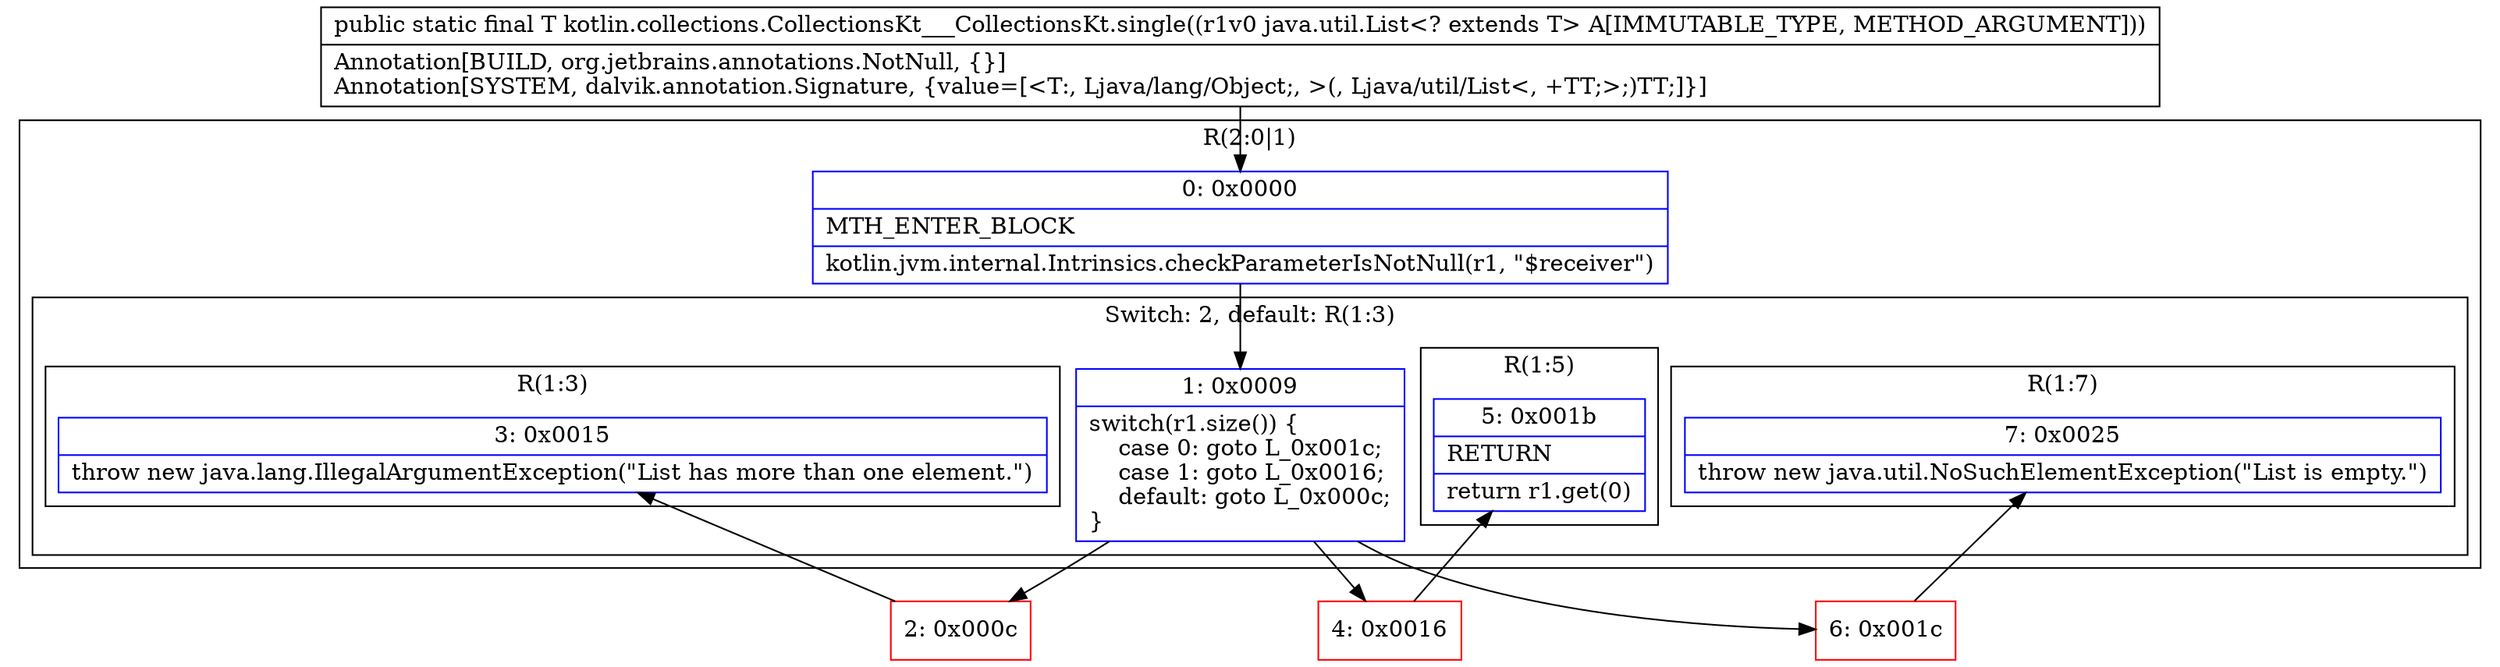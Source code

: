 digraph "CFG forkotlin.collections.CollectionsKt___CollectionsKt.single(Ljava\/util\/List;)Ljava\/lang\/Object;" {
subgraph cluster_Region_57621259 {
label = "R(2:0|1)";
node [shape=record,color=blue];
Node_0 [shape=record,label="{0\:\ 0x0000|MTH_ENTER_BLOCK\l|kotlin.jvm.internal.Intrinsics.checkParameterIsNotNull(r1, \"$receiver\")\l}"];
subgraph cluster_SwitchRegion_639011634 {
label = "Switch: 2, default: R(1:3)";
node [shape=record,color=blue];
Node_1 [shape=record,label="{1\:\ 0x0009|switch(r1.size()) \{\l    case 0: goto L_0x001c;\l    case 1: goto L_0x0016;\l    default: goto L_0x000c;\l\}\l}"];
subgraph cluster_Region_1748533687 {
label = "R(1:7)";
node [shape=record,color=blue];
Node_7 [shape=record,label="{7\:\ 0x0025|throw new java.util.NoSuchElementException(\"List is empty.\")\l}"];
}
subgraph cluster_Region_147354080 {
label = "R(1:5)";
node [shape=record,color=blue];
Node_5 [shape=record,label="{5\:\ 0x001b|RETURN\l|return r1.get(0)\l}"];
}
subgraph cluster_Region_1912972433 {
label = "R(1:3)";
node [shape=record,color=blue];
Node_3 [shape=record,label="{3\:\ 0x0015|throw new java.lang.IllegalArgumentException(\"List has more than one element.\")\l}"];
}
}
}
Node_2 [shape=record,color=red,label="{2\:\ 0x000c}"];
Node_4 [shape=record,color=red,label="{4\:\ 0x0016}"];
Node_6 [shape=record,color=red,label="{6\:\ 0x001c}"];
MethodNode[shape=record,label="{public static final T kotlin.collections.CollectionsKt___CollectionsKt.single((r1v0 java.util.List\<? extends T\> A[IMMUTABLE_TYPE, METHOD_ARGUMENT]))  | Annotation[BUILD, org.jetbrains.annotations.NotNull, \{\}]\lAnnotation[SYSTEM, dalvik.annotation.Signature, \{value=[\<T:, Ljava\/lang\/Object;, \>(, Ljava\/util\/List\<, +TT;\>;)TT;]\}]\l}"];
MethodNode -> Node_0;
Node_0 -> Node_1;
Node_1 -> Node_2;
Node_1 -> Node_4;
Node_1 -> Node_6;
Node_2 -> Node_3;
Node_4 -> Node_5;
Node_6 -> Node_7;
}

